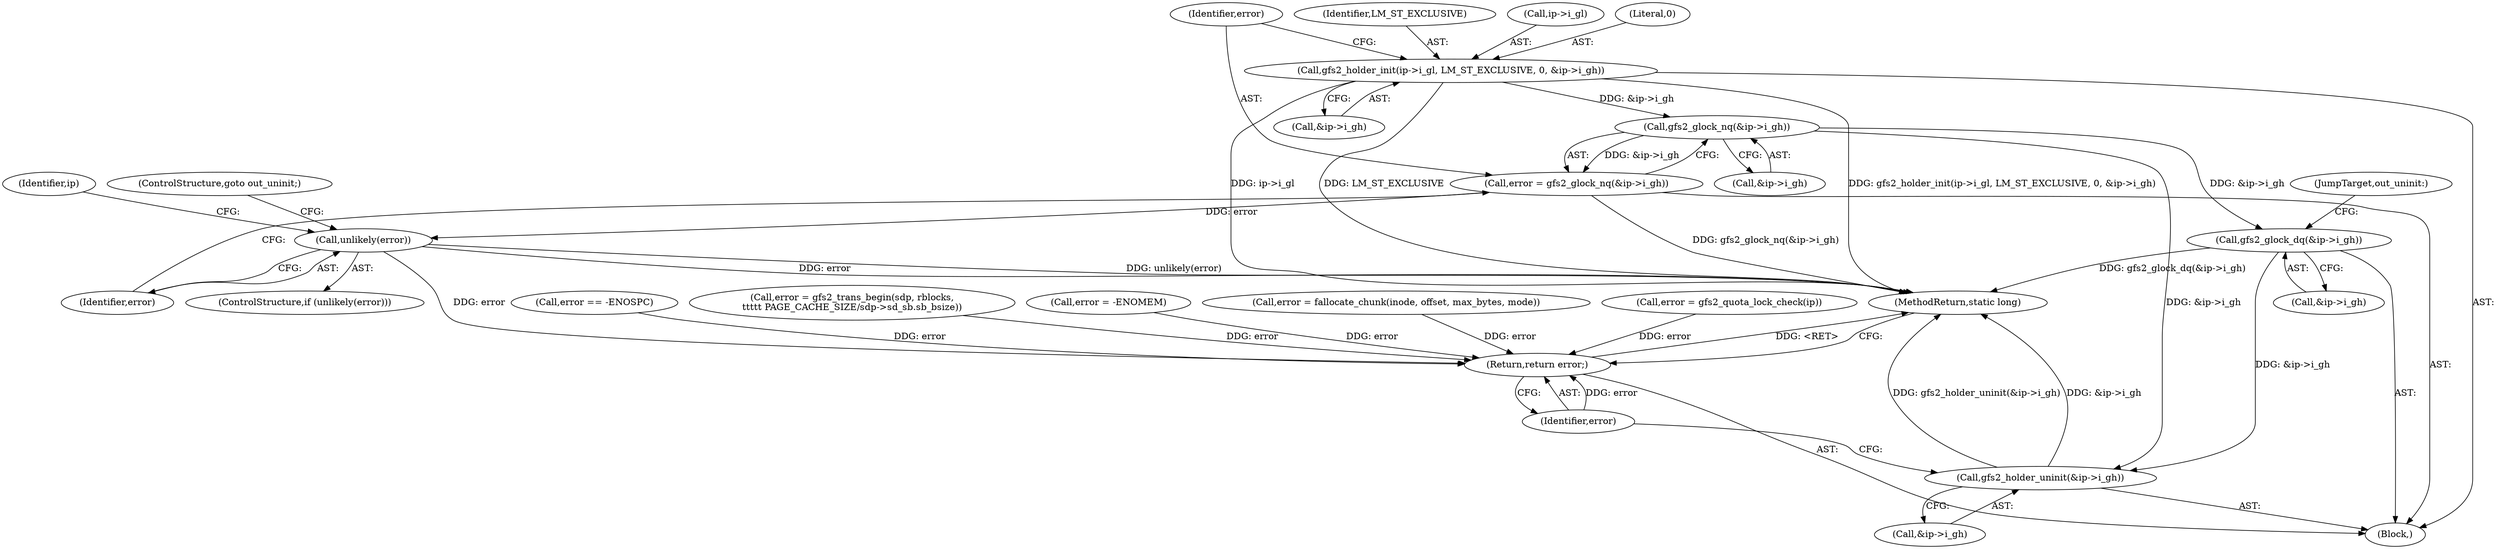 digraph "0_linux_64dd153c83743af81f20924c6343652d731eeecb_2@pointer" {
"1000226" [label="(Call,gfs2_holder_init(ip->i_gl, LM_ST_EXCLUSIVE, 0, &ip->i_gh))"];
"1000238" [label="(Call,gfs2_glock_nq(&ip->i_gh))"];
"1000236" [label="(Call,error = gfs2_glock_nq(&ip->i_gh))"];
"1000244" [label="(Call,unlikely(error))"];
"1000444" [label="(Return,return error;)"];
"1000433" [label="(Call,gfs2_glock_dq(&ip->i_gh))"];
"1000439" [label="(Call,gfs2_holder_uninit(&ip->i_gh))"];
"1000106" [label="(Block,)"];
"1000243" [label="(ControlStructure,if (unlikely(error)))"];
"1000231" [label="(Literal,0)"];
"1000445" [label="(Identifier,error)"];
"1000232" [label="(Call,&ip->i_gh)"];
"1000230" [label="(Identifier,LM_ST_EXCLUSIVE)"];
"1000310" [label="(Call,error == -ENOSPC)"];
"1000237" [label="(Identifier,error)"];
"1000245" [label="(Identifier,error)"];
"1000383" [label="(Call,error = gfs2_trans_begin(sdp, rblocks,\n\t\t\t\t\t PAGE_CACHE_SIZE/sdp->sd_sb.sb_bsize))"];
"1000227" [label="(Call,ip->i_gl)"];
"1000274" [label="(Call,error = -ENOMEM)"];
"1000446" [label="(MethodReturn,static long)"];
"1000444" [label="(Return,return error;)"];
"1000398" [label="(Call,error = fallocate_chunk(inode, offset, max_bytes, mode))"];
"1000434" [label="(Call,&ip->i_gh)"];
"1000279" [label="(Call,error = gfs2_quota_lock_check(ip))"];
"1000433" [label="(Call,gfs2_glock_dq(&ip->i_gh))"];
"1000226" [label="(Call,gfs2_holder_init(ip->i_gl, LM_ST_EXCLUSIVE, 0, &ip->i_gh))"];
"1000244" [label="(Call,unlikely(error))"];
"1000440" [label="(Call,&ip->i_gh)"];
"1000236" [label="(Call,error = gfs2_glock_nq(&ip->i_gh))"];
"1000246" [label="(ControlStructure,goto out_uninit;)"];
"1000438" [label="(JumpTarget,out_uninit:)"];
"1000439" [label="(Call,gfs2_holder_uninit(&ip->i_gh))"];
"1000238" [label="(Call,gfs2_glock_nq(&ip->i_gh))"];
"1000250" [label="(Identifier,ip)"];
"1000239" [label="(Call,&ip->i_gh)"];
"1000226" -> "1000106"  [label="AST: "];
"1000226" -> "1000232"  [label="CFG: "];
"1000227" -> "1000226"  [label="AST: "];
"1000230" -> "1000226"  [label="AST: "];
"1000231" -> "1000226"  [label="AST: "];
"1000232" -> "1000226"  [label="AST: "];
"1000237" -> "1000226"  [label="CFG: "];
"1000226" -> "1000446"  [label="DDG: ip->i_gl"];
"1000226" -> "1000446"  [label="DDG: gfs2_holder_init(ip->i_gl, LM_ST_EXCLUSIVE, 0, &ip->i_gh)"];
"1000226" -> "1000446"  [label="DDG: LM_ST_EXCLUSIVE"];
"1000226" -> "1000238"  [label="DDG: &ip->i_gh"];
"1000238" -> "1000236"  [label="AST: "];
"1000238" -> "1000239"  [label="CFG: "];
"1000239" -> "1000238"  [label="AST: "];
"1000236" -> "1000238"  [label="CFG: "];
"1000238" -> "1000236"  [label="DDG: &ip->i_gh"];
"1000238" -> "1000433"  [label="DDG: &ip->i_gh"];
"1000238" -> "1000439"  [label="DDG: &ip->i_gh"];
"1000236" -> "1000106"  [label="AST: "];
"1000237" -> "1000236"  [label="AST: "];
"1000245" -> "1000236"  [label="CFG: "];
"1000236" -> "1000446"  [label="DDG: gfs2_glock_nq(&ip->i_gh)"];
"1000236" -> "1000244"  [label="DDG: error"];
"1000244" -> "1000243"  [label="AST: "];
"1000244" -> "1000245"  [label="CFG: "];
"1000245" -> "1000244"  [label="AST: "];
"1000246" -> "1000244"  [label="CFG: "];
"1000250" -> "1000244"  [label="CFG: "];
"1000244" -> "1000446"  [label="DDG: unlikely(error)"];
"1000244" -> "1000446"  [label="DDG: error"];
"1000244" -> "1000444"  [label="DDG: error"];
"1000444" -> "1000106"  [label="AST: "];
"1000444" -> "1000445"  [label="CFG: "];
"1000445" -> "1000444"  [label="AST: "];
"1000446" -> "1000444"  [label="CFG: "];
"1000444" -> "1000446"  [label="DDG: <RET>"];
"1000445" -> "1000444"  [label="DDG: error"];
"1000274" -> "1000444"  [label="DDG: error"];
"1000310" -> "1000444"  [label="DDG: error"];
"1000398" -> "1000444"  [label="DDG: error"];
"1000279" -> "1000444"  [label="DDG: error"];
"1000383" -> "1000444"  [label="DDG: error"];
"1000433" -> "1000106"  [label="AST: "];
"1000433" -> "1000434"  [label="CFG: "];
"1000434" -> "1000433"  [label="AST: "];
"1000438" -> "1000433"  [label="CFG: "];
"1000433" -> "1000446"  [label="DDG: gfs2_glock_dq(&ip->i_gh)"];
"1000433" -> "1000439"  [label="DDG: &ip->i_gh"];
"1000439" -> "1000106"  [label="AST: "];
"1000439" -> "1000440"  [label="CFG: "];
"1000440" -> "1000439"  [label="AST: "];
"1000445" -> "1000439"  [label="CFG: "];
"1000439" -> "1000446"  [label="DDG: &ip->i_gh"];
"1000439" -> "1000446"  [label="DDG: gfs2_holder_uninit(&ip->i_gh)"];
}
